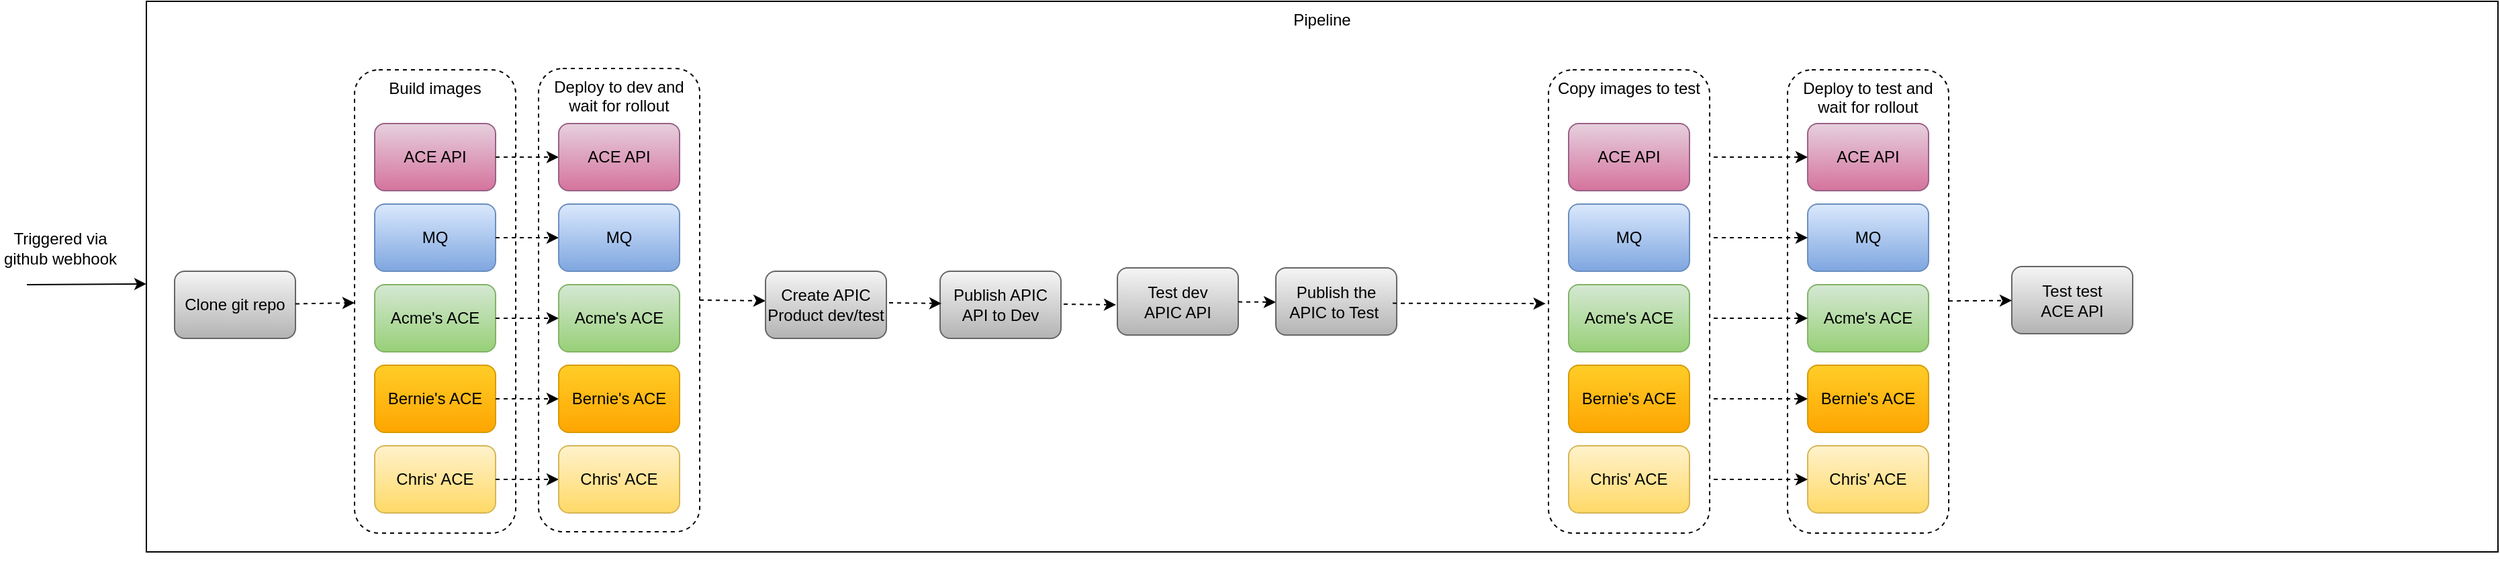 <mxfile version="13.6.4" type="device"><diagram id="7swjYOAE2UG7iaB56WLB" name="Page-1"><mxGraphModel dx="1038" dy="1700" grid="1" gridSize="10" guides="1" tooltips="1" connect="1" arrows="1" fold="1" page="1" pageScale="1" pageWidth="827" pageHeight="1169" math="0" shadow="0"><root><mxCell id="0"/><mxCell id="1" parent="0"/><mxCell id="3vc1cT1DO_tKpWv5GoH5-109" value="Pipeline" style="rounded=0;whiteSpace=wrap;html=1;verticalAlign=top;" vertex="1" parent="1"><mxGeometry x="109" y="-1160" width="1751" height="410" as="geometry"/></mxCell><mxCell id="3vc1cT1DO_tKpWv5GoH5-110" value="Deploy to dev and wait for rollout" style="rounded=1;whiteSpace=wrap;html=1;verticalAlign=top;dashed=1;" vertex="1" parent="1"><mxGeometry x="401" y="-1110" width="120" height="345" as="geometry"/></mxCell><mxCell id="3vc1cT1DO_tKpWv5GoH5-111" value="" style="endArrow=classic;html=1;" edge="1" parent="1" target="3vc1cT1DO_tKpWv5GoH5-109"><mxGeometry width="50" height="50" relative="1" as="geometry"><mxPoint x="20" y="-949" as="sourcePoint"/><mxPoint x="190" y="-1274" as="targetPoint"/></mxGeometry></mxCell><mxCell id="3vc1cT1DO_tKpWv5GoH5-112" value="Triggered via github webhook" style="text;html=1;strokeColor=none;fillColor=none;align=center;verticalAlign=middle;whiteSpace=wrap;rounded=0;" vertex="1" parent="1"><mxGeometry y="-986.5" width="90" height="20" as="geometry"/></mxCell><mxCell id="3vc1cT1DO_tKpWv5GoH5-113" value="Build images" style="rounded=1;whiteSpace=wrap;html=1;horizontal=1;verticalAlign=top;dashed=1;" vertex="1" parent="1"><mxGeometry x="264" y="-1109" width="120" height="345" as="geometry"/></mxCell><mxCell id="3vc1cT1DO_tKpWv5GoH5-114" value="ACE API" style="rounded=1;whiteSpace=wrap;html=1;fillColor=#e6d0de;strokeColor=#996185;gradientColor=#d5739d;" vertex="1" parent="1"><mxGeometry x="279" y="-1069" width="90" height="50" as="geometry"/></mxCell><mxCell id="3vc1cT1DO_tKpWv5GoH5-115" value="MQ" style="rounded=1;whiteSpace=wrap;html=1;fillColor=#dae8fc;strokeColor=#6c8ebf;gradientColor=#7ea6e0;" vertex="1" parent="1"><mxGeometry x="279" y="-1009" width="90" height="50" as="geometry"/></mxCell><mxCell id="3vc1cT1DO_tKpWv5GoH5-116" value="Acme's ACE" style="rounded=1;whiteSpace=wrap;html=1;fillColor=#d5e8d4;strokeColor=#82b366;gradientColor=#97d077;" vertex="1" parent="1"><mxGeometry x="279" y="-949" width="90" height="50" as="geometry"/></mxCell><mxCell id="3vc1cT1DO_tKpWv5GoH5-117" value="Bernie's ACE" style="rounded=1;whiteSpace=wrap;html=1;fillColor=#ffcd28;strokeColor=#d79b00;gradientColor=#ffa500;" vertex="1" parent="1"><mxGeometry x="279" y="-889" width="90" height="50" as="geometry"/></mxCell><mxCell id="3vc1cT1DO_tKpWv5GoH5-118" value="Chris' ACE" style="rounded=1;whiteSpace=wrap;html=1;fillColor=#fff2cc;strokeColor=#d6b656;gradientColor=#ffd966;" vertex="1" parent="1"><mxGeometry x="279" y="-829" width="90" height="50" as="geometry"/></mxCell><mxCell id="3vc1cT1DO_tKpWv5GoH5-119" style="edgeStyle=orthogonalEdgeStyle;rounded=0;orthogonalLoop=1;jettySize=auto;html=1;exitX=0.5;exitY=1;exitDx=0;exitDy=0;" edge="1" parent="1"><mxGeometry relative="1" as="geometry"><mxPoint x="522.5" y="-749" as="sourcePoint"/><mxPoint x="522.5" y="-749" as="targetPoint"/></mxGeometry></mxCell><mxCell id="3vc1cT1DO_tKpWv5GoH5-120" value="" style="endArrow=classic;html=1;dashed=1;" edge="1" parent="1" source="3vc1cT1DO_tKpWv5GoH5-115" target="3vc1cT1DO_tKpWv5GoH5-149"><mxGeometry width="50" height="50" relative="1" as="geometry"><mxPoint x="420" y="-929" as="sourcePoint"/><mxPoint x="470" y="-979" as="targetPoint"/></mxGeometry></mxCell><mxCell id="3vc1cT1DO_tKpWv5GoH5-121" value="" style="endArrow=classic;html=1;dashed=1;" edge="1" parent="1" source="3vc1cT1DO_tKpWv5GoH5-116" target="3vc1cT1DO_tKpWv5GoH5-150"><mxGeometry width="50" height="50" relative="1" as="geometry"><mxPoint x="430" y="-919" as="sourcePoint"/><mxPoint x="480" y="-969" as="targetPoint"/></mxGeometry></mxCell><mxCell id="3vc1cT1DO_tKpWv5GoH5-122" value="" style="endArrow=classic;html=1;dashed=1;" edge="1" parent="1" source="3vc1cT1DO_tKpWv5GoH5-117" target="3vc1cT1DO_tKpWv5GoH5-151"><mxGeometry width="50" height="50" relative="1" as="geometry"><mxPoint x="440" y="-909" as="sourcePoint"/><mxPoint x="490" y="-959" as="targetPoint"/></mxGeometry></mxCell><mxCell id="3vc1cT1DO_tKpWv5GoH5-123" value="" style="endArrow=classic;html=1;dashed=1;" edge="1" parent="1" source="3vc1cT1DO_tKpWv5GoH5-118" target="3vc1cT1DO_tKpWv5GoH5-152"><mxGeometry width="50" height="50" relative="1" as="geometry"><mxPoint x="450" y="-899" as="sourcePoint"/><mxPoint x="500" y="-949" as="targetPoint"/></mxGeometry></mxCell><mxCell id="3vc1cT1DO_tKpWv5GoH5-124" value="" style="endArrow=classic;html=1;dashed=1;" edge="1" parent="1" source="3vc1cT1DO_tKpWv5GoH5-114" target="3vc1cT1DO_tKpWv5GoH5-148"><mxGeometry width="50" height="50" relative="1" as="geometry"><mxPoint x="460" y="-889" as="sourcePoint"/><mxPoint x="510" y="-939" as="targetPoint"/></mxGeometry></mxCell><mxCell id="3vc1cT1DO_tKpWv5GoH5-125" value="Test dev&lt;br&gt;APIC API" style="rounded=1;whiteSpace=wrap;html=1;fillColor=#f5f5f5;strokeColor=#666666;gradientColor=#b3b3b3;" vertex="1" parent="1"><mxGeometry x="832" y="-961.5" width="90" height="50" as="geometry"/></mxCell><mxCell id="3vc1cT1DO_tKpWv5GoH5-126" value="" style="group;dashed=1;strokeColor=none;" vertex="1" connectable="0" parent="1"><mxGeometry x="798" y="-1109" width="120" height="345" as="geometry"/></mxCell><mxCell id="3vc1cT1DO_tKpWv5GoH5-156" value="" style="group" vertex="1" connectable="0" parent="3vc1cT1DO_tKpWv5GoH5-126"><mxGeometry x="533" width="120" height="345" as="geometry"/></mxCell><mxCell id="3vc1cT1DO_tKpWv5GoH5-127" value="Deploy to test and wait for rollout" style="rounded=1;whiteSpace=wrap;html=1;verticalAlign=top;dashed=1;" vertex="1" parent="3vc1cT1DO_tKpWv5GoH5-156"><mxGeometry width="120" height="345" as="geometry"/></mxCell><mxCell id="3vc1cT1DO_tKpWv5GoH5-128" value="ACE API" style="rounded=1;whiteSpace=wrap;html=1;fillColor=#e6d0de;strokeColor=#996185;gradientColor=#d5739d;" vertex="1" parent="3vc1cT1DO_tKpWv5GoH5-156"><mxGeometry x="15" y="40" width="90" height="50" as="geometry"/></mxCell><mxCell id="3vc1cT1DO_tKpWv5GoH5-129" value="MQ" style="rounded=1;whiteSpace=wrap;html=1;fillColor=#dae8fc;strokeColor=#6c8ebf;gradientColor=#7ea6e0;" vertex="1" parent="3vc1cT1DO_tKpWv5GoH5-156"><mxGeometry x="15" y="100" width="90" height="50" as="geometry"/></mxCell><mxCell id="3vc1cT1DO_tKpWv5GoH5-130" value="Acme's ACE" style="rounded=1;whiteSpace=wrap;html=1;fillColor=#d5e8d4;strokeColor=#82b366;gradientColor=#97d077;" vertex="1" parent="3vc1cT1DO_tKpWv5GoH5-156"><mxGeometry x="15" y="160" width="90" height="50" as="geometry"/></mxCell><mxCell id="3vc1cT1DO_tKpWv5GoH5-131" value="Bernie's ACE" style="rounded=1;whiteSpace=wrap;html=1;fillColor=#ffcd28;strokeColor=#d79b00;gradientColor=#ffa500;" vertex="1" parent="3vc1cT1DO_tKpWv5GoH5-156"><mxGeometry x="15" y="220" width="90" height="50" as="geometry"/></mxCell><mxCell id="3vc1cT1DO_tKpWv5GoH5-132" value="Chris' ACE" style="rounded=1;whiteSpace=wrap;html=1;fillColor=#fff2cc;strokeColor=#d6b656;gradientColor=#ffd966;" vertex="1" parent="3vc1cT1DO_tKpWv5GoH5-156"><mxGeometry x="15" y="280" width="90" height="50" as="geometry"/></mxCell><mxCell id="3vc1cT1DO_tKpWv5GoH5-139" value="" style="endArrow=classic;html=1;dashed=1;" edge="1" parent="1" source="3vc1cT1DO_tKpWv5GoH5-135" target="3vc1cT1DO_tKpWv5GoH5-129"><mxGeometry width="50" height="50" relative="1" as="geometry"><mxPoint x="817" y="-929" as="sourcePoint"/><mxPoint x="867" y="-979" as="targetPoint"/></mxGeometry></mxCell><mxCell id="3vc1cT1DO_tKpWv5GoH5-140" value="" style="endArrow=classic;html=1;dashed=1;" edge="1" parent="1" source="3vc1cT1DO_tKpWv5GoH5-136" target="3vc1cT1DO_tKpWv5GoH5-130"><mxGeometry width="50" height="50" relative="1" as="geometry"><mxPoint x="827" y="-919" as="sourcePoint"/><mxPoint x="877" y="-969" as="targetPoint"/></mxGeometry></mxCell><mxCell id="3vc1cT1DO_tKpWv5GoH5-141" value="" style="endArrow=classic;html=1;dashed=1;" edge="1" parent="1" source="3vc1cT1DO_tKpWv5GoH5-137" target="3vc1cT1DO_tKpWv5GoH5-131"><mxGeometry width="50" height="50" relative="1" as="geometry"><mxPoint x="837" y="-909" as="sourcePoint"/><mxPoint x="887" y="-959" as="targetPoint"/></mxGeometry></mxCell><mxCell id="3vc1cT1DO_tKpWv5GoH5-142" value="" style="endArrow=classic;html=1;dashed=1;" edge="1" parent="1" source="3vc1cT1DO_tKpWv5GoH5-138" target="3vc1cT1DO_tKpWv5GoH5-132"><mxGeometry width="50" height="50" relative="1" as="geometry"><mxPoint x="847" y="-899" as="sourcePoint"/><mxPoint x="897" y="-949" as="targetPoint"/></mxGeometry></mxCell><mxCell id="3vc1cT1DO_tKpWv5GoH5-143" value="" style="endArrow=classic;html=1;dashed=1;" edge="1" parent="1" source="3vc1cT1DO_tKpWv5GoH5-134" target="3vc1cT1DO_tKpWv5GoH5-128"><mxGeometry width="50" height="50" relative="1" as="geometry"><mxPoint x="857" y="-889" as="sourcePoint"/><mxPoint x="907" y="-939" as="targetPoint"/></mxGeometry></mxCell><mxCell id="3vc1cT1DO_tKpWv5GoH5-144" value="" style="endArrow=classic;html=1;dashed=1;exitX=1;exitY=0.5;exitDx=0;exitDy=0;" edge="1" parent="1" source="3vc1cT1DO_tKpWv5GoH5-110"><mxGeometry width="50" height="50" relative="1" as="geometry"><mxPoint x="657" y="-936.5" as="sourcePoint"/><mxPoint x="570" y="-937" as="targetPoint"/></mxGeometry></mxCell><mxCell id="3vc1cT1DO_tKpWv5GoH5-145" value="" style="endArrow=classic;html=1;dashed=1;" edge="1" parent="1" source="3vc1cT1DO_tKpWv5GoH5-125"><mxGeometry width="50" height="50" relative="1" as="geometry"><mxPoint x="597" y="-942" as="sourcePoint"/><mxPoint x="950" y="-936" as="targetPoint"/></mxGeometry></mxCell><mxCell id="3vc1cT1DO_tKpWv5GoH5-146" value="Clone git repo" style="rounded=1;whiteSpace=wrap;html=1;fillColor=#f5f5f5;strokeColor=#666666;gradientColor=#b3b3b3;" vertex="1" parent="1"><mxGeometry x="130" y="-959" width="90" height="50" as="geometry"/></mxCell><mxCell id="3vc1cT1DO_tKpWv5GoH5-147" value="" style="endArrow=classic;html=1;dashed=1;" edge="1" parent="1" source="3vc1cT1DO_tKpWv5GoH5-146" target="3vc1cT1DO_tKpWv5GoH5-113"><mxGeometry width="50" height="50" relative="1" as="geometry"><mxPoint x="379" y="-974" as="sourcePoint"/><mxPoint x="270" y="-960" as="targetPoint"/></mxGeometry></mxCell><mxCell id="3vc1cT1DO_tKpWv5GoH5-148" value="ACE API" style="rounded=1;whiteSpace=wrap;html=1;fillColor=#e6d0de;strokeColor=#996185;gradientColor=#d5739d;" vertex="1" parent="1"><mxGeometry x="416" y="-1069" width="90" height="50" as="geometry"/></mxCell><mxCell id="3vc1cT1DO_tKpWv5GoH5-149" value="MQ" style="rounded=1;whiteSpace=wrap;html=1;fillColor=#dae8fc;strokeColor=#6c8ebf;gradientColor=#7ea6e0;" vertex="1" parent="1"><mxGeometry x="416" y="-1009" width="90" height="50" as="geometry"/></mxCell><mxCell id="3vc1cT1DO_tKpWv5GoH5-150" value="Acme's ACE" style="rounded=1;whiteSpace=wrap;html=1;fillColor=#d5e8d4;strokeColor=#82b366;gradientColor=#97d077;" vertex="1" parent="1"><mxGeometry x="416" y="-949" width="90" height="50" as="geometry"/></mxCell><mxCell id="3vc1cT1DO_tKpWv5GoH5-151" value="Bernie's ACE" style="rounded=1;whiteSpace=wrap;html=1;fillColor=#ffcd28;strokeColor=#d79b00;gradientColor=#ffa500;" vertex="1" parent="1"><mxGeometry x="416" y="-889" width="90" height="50" as="geometry"/></mxCell><mxCell id="3vc1cT1DO_tKpWv5GoH5-152" value="Chris' ACE" style="rounded=1;whiteSpace=wrap;html=1;fillColor=#fff2cc;strokeColor=#d6b656;gradientColor=#ffd966;" vertex="1" parent="1"><mxGeometry x="416" y="-829" width="90" height="50" as="geometry"/></mxCell><mxCell id="3vc1cT1DO_tKpWv5GoH5-153" value="Test test&lt;br&gt;ACE API" style="rounded=1;whiteSpace=wrap;html=1;fillColor=#f5f5f5;strokeColor=#666666;gradientColor=#b3b3b3;" vertex="1" parent="1"><mxGeometry x="1498" y="-962.5" width="90" height="50" as="geometry"/></mxCell><mxCell id="3vc1cT1DO_tKpWv5GoH5-154" value="" style="endArrow=classic;html=1;dashed=1;" edge="1" parent="1" source="3vc1cT1DO_tKpWv5GoH5-127" target="3vc1cT1DO_tKpWv5GoH5-153"><mxGeometry width="50" height="50" relative="1" as="geometry"><mxPoint x="647" y="-926.5" as="sourcePoint"/><mxPoint x="671" y="-926.5" as="targetPoint"/></mxGeometry></mxCell><mxCell id="3vc1cT1DO_tKpWv5GoH5-157" value="" style="group" vertex="1" connectable="0" parent="1"><mxGeometry x="1153" y="-1109" width="120" height="345" as="geometry"/></mxCell><mxCell id="3vc1cT1DO_tKpWv5GoH5-133" value="Copy images to test" style="rounded=1;whiteSpace=wrap;html=1;horizontal=1;verticalAlign=top;dashed=1;" vertex="1" parent="3vc1cT1DO_tKpWv5GoH5-157"><mxGeometry width="120" height="345" as="geometry"/></mxCell><mxCell id="3vc1cT1DO_tKpWv5GoH5-134" value="ACE API" style="rounded=1;whiteSpace=wrap;html=1;fillColor=#e6d0de;strokeColor=#996185;gradientColor=#d5739d;" vertex="1" parent="3vc1cT1DO_tKpWv5GoH5-157"><mxGeometry x="15" y="40" width="90" height="50" as="geometry"/></mxCell><mxCell id="3vc1cT1DO_tKpWv5GoH5-135" value="MQ" style="rounded=1;whiteSpace=wrap;html=1;fillColor=#dae8fc;strokeColor=#6c8ebf;gradientColor=#7ea6e0;" vertex="1" parent="3vc1cT1DO_tKpWv5GoH5-157"><mxGeometry x="15" y="100" width="90" height="50" as="geometry"/></mxCell><mxCell id="3vc1cT1DO_tKpWv5GoH5-136" value="Acme's ACE" style="rounded=1;whiteSpace=wrap;html=1;fillColor=#d5e8d4;strokeColor=#82b366;gradientColor=#97d077;" vertex="1" parent="3vc1cT1DO_tKpWv5GoH5-157"><mxGeometry x="15" y="160" width="90" height="50" as="geometry"/></mxCell><mxCell id="3vc1cT1DO_tKpWv5GoH5-137" value="Bernie's ACE" style="rounded=1;whiteSpace=wrap;html=1;fillColor=#ffcd28;strokeColor=#d79b00;gradientColor=#ffa500;" vertex="1" parent="3vc1cT1DO_tKpWv5GoH5-157"><mxGeometry x="15" y="220" width="90" height="50" as="geometry"/></mxCell><mxCell id="3vc1cT1DO_tKpWv5GoH5-138" value="Chris' ACE" style="rounded=1;whiteSpace=wrap;html=1;fillColor=#fff2cc;strokeColor=#d6b656;gradientColor=#ffd966;" vertex="1" parent="3vc1cT1DO_tKpWv5GoH5-157"><mxGeometry x="15" y="280" width="90" height="50" as="geometry"/></mxCell><mxCell id="3vc1cT1DO_tKpWv5GoH5-158" value="Create APIC Product dev/test" style="rounded=1;whiteSpace=wrap;html=1;fillColor=#f5f5f5;strokeColor=#666666;gradientColor=#b3b3b3;" vertex="1" parent="1"><mxGeometry x="570" y="-959" width="90" height="50" as="geometry"/></mxCell><mxCell id="3vc1cT1DO_tKpWv5GoH5-159" value="Publish APIC API to Dev" style="rounded=1;whiteSpace=wrap;html=1;fillColor=#f5f5f5;strokeColor=#666666;gradientColor=#b3b3b3;" vertex="1" parent="1"><mxGeometry x="700" y="-959" width="90" height="50" as="geometry"/></mxCell><mxCell id="3vc1cT1DO_tKpWv5GoH5-161" value="" style="endArrow=classic;html=1;dashed=1;exitX=1;exitY=0.5;exitDx=0;exitDy=0;" edge="1" parent="1"><mxGeometry width="50" height="50" relative="1" as="geometry"><mxPoint x="662" y="-935.5" as="sourcePoint"/><mxPoint x="701" y="-935" as="targetPoint"/></mxGeometry></mxCell><mxCell id="3vc1cT1DO_tKpWv5GoH5-162" value="" style="endArrow=classic;html=1;dashed=1;exitX=1;exitY=0.5;exitDx=0;exitDy=0;" edge="1" parent="1"><mxGeometry width="50" height="50" relative="1" as="geometry"><mxPoint x="792" y="-934.5" as="sourcePoint"/><mxPoint x="831" y="-934" as="targetPoint"/></mxGeometry></mxCell><mxCell id="3vc1cT1DO_tKpWv5GoH5-163" value="Publish the APIC to Test&amp;nbsp;" style="rounded=1;whiteSpace=wrap;html=1;fillColor=#f5f5f5;strokeColor=#666666;gradientColor=#b3b3b3;" vertex="1" parent="1"><mxGeometry x="950" y="-961.5" width="90" height="50" as="geometry"/></mxCell><mxCell id="3vc1cT1DO_tKpWv5GoH5-164" value="" style="endArrow=classic;html=1;dashed=1;entryX=0.595;entryY=0.549;entryDx=0;entryDy=0;entryPerimeter=0;" edge="1" parent="1" target="3vc1cT1DO_tKpWv5GoH5-109"><mxGeometry width="50" height="50" relative="1" as="geometry"><mxPoint x="1037" y="-935.192" as="sourcePoint"/><mxPoint x="1065" y="-935" as="targetPoint"/></mxGeometry></mxCell></root></mxGraphModel></diagram></mxfile>